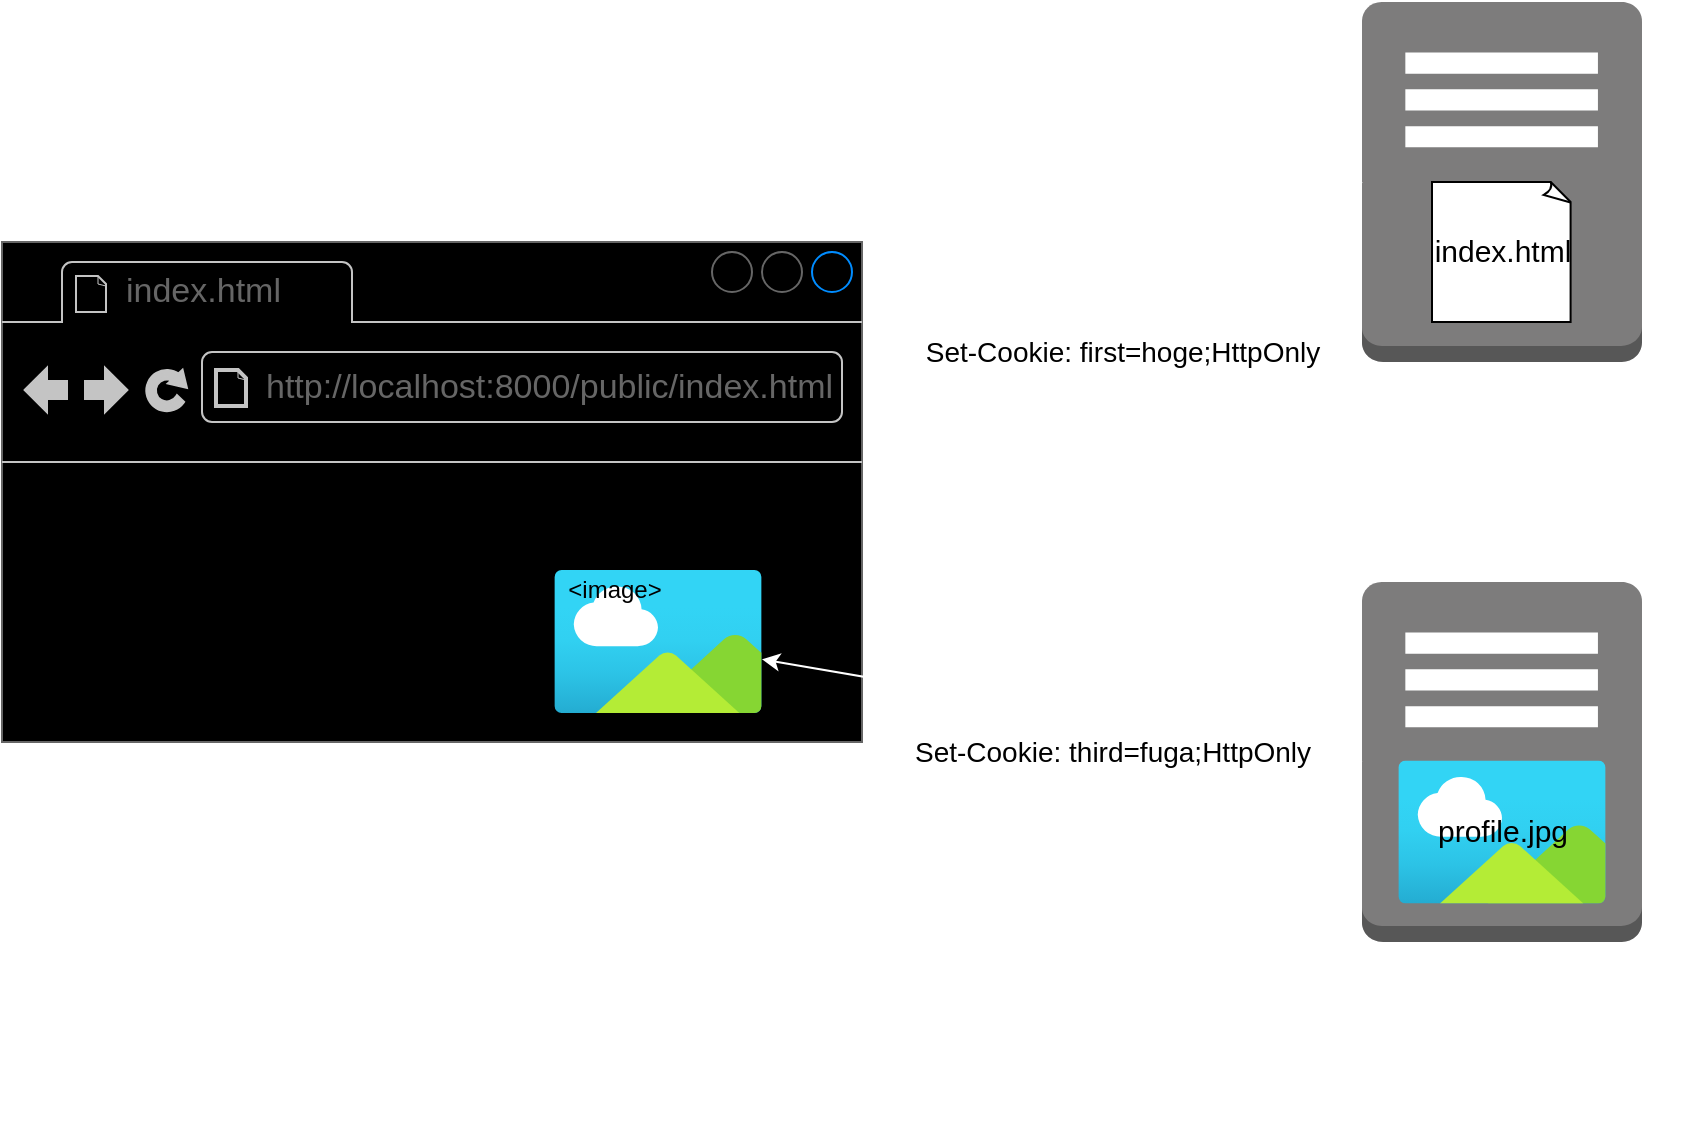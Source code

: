 <mxfile version="13.10.0" type="embed">
    <diagram id="1s1sGe3DWpoH7CNUi8xt" name="ページ1">
        <mxGraphModel dx="616" dy="581" grid="1" gridSize="10" guides="1" tooltips="1" connect="1" arrows="1" fold="1" page="1" pageScale="1" pageWidth="850" pageHeight="1100" math="0" shadow="0">
            <root>
                <mxCell id="0"/>
                <mxCell id="1" parent="0"/>
                <mxCell id="2" value="" style="outlineConnect=0;dashed=0;verticalLabelPosition=bottom;verticalAlign=top;align=center;html=1;shape=mxgraph.aws3.traditional_server;fillColor=#7D7C7C;gradientColor=none;" vertex="1" parent="1">
                    <mxGeometry x="700" y="50" width="140" height="180" as="geometry"/>
                </mxCell>
                <mxCell id="5" value="" style="strokeWidth=1;shadow=0;dashed=0;align=center;html=1;shape=mxgraph.mockup.containers.browserWindow;rSize=0;strokeColor=#666666;strokeColor2=#008cff;strokeColor3=#c4c4c4;mainText=,;recursiveResize=0;fillColor=#000000;" vertex="1" parent="1">
                    <mxGeometry x="20" y="170" width="430" height="250" as="geometry"/>
                </mxCell>
                <mxCell id="6" value="index.html" style="strokeWidth=1;shadow=0;dashed=0;align=center;html=1;shape=mxgraph.mockup.containers.anchor;fontSize=17;fontColor=#666666;align=left;" vertex="1" parent="5">
                    <mxGeometry x="60" y="12" width="110" height="26" as="geometry"/>
                </mxCell>
                <mxCell id="7" value="http://localhost:8000/public/index.html" style="strokeWidth=1;shadow=0;dashed=0;align=center;html=1;shape=mxgraph.mockup.containers.anchor;rSize=0;fontSize=17;fontColor=#666666;align=left;" vertex="1" parent="5">
                    <mxGeometry x="130" y="60" width="250" height="26" as="geometry"/>
                </mxCell>
                <mxCell id="9" value="" style="aspect=fixed;html=1;points=[];align=center;image;fontSize=12;image=img/lib/azure2/general/Image.svg;" vertex="1" parent="5">
                    <mxGeometry x="276" y="164" width="104" height="71.5" as="geometry"/>
                </mxCell>
                <mxCell id="10" value="&amp;lt;image&amp;gt;" style="text;html=1;align=center;verticalAlign=middle;resizable=0;points=[];autosize=1;fontColor=#000000;" vertex="1" parent="5">
                    <mxGeometry x="276" y="164" width="60" height="20" as="geometry"/>
                </mxCell>
                <mxCell id="11" value="ブラウザ" style="text;html=1;align=center;verticalAlign=middle;resizable=0;points=[];autosize=1;fontColor=#FFFFFF;fontSize=22;" vertex="1" parent="1">
                    <mxGeometry x="185" y="420" width="100" height="30" as="geometry"/>
                </mxCell>
                <mxCell id="12" value="" style="outlineConnect=0;dashed=0;verticalLabelPosition=bottom;verticalAlign=top;align=center;html=1;shape=mxgraph.aws3.traditional_server;fillColor=#7D7C7C;gradientColor=none;" vertex="1" parent="1">
                    <mxGeometry x="700" y="340" width="140" height="180" as="geometry"/>
                </mxCell>
                <mxCell id="13" value="" style="whiteSpace=wrap;html=1;shape=mxgraph.basic.document;fontSize=22;fontColor=#FFFFFF;fillColor=#FFFFFF;" vertex="1" parent="1">
                    <mxGeometry x="735" y="140" width="70" height="70" as="geometry"/>
                </mxCell>
                <mxCell id="14" value="&lt;font style=&quot;font-size: 15px&quot;&gt;index.html&lt;/font&gt;" style="text;html=1;align=center;verticalAlign=middle;resizable=0;points=[];autosize=1;fontSize=17;fontColor=#000000;" vertex="1" parent="1">
                    <mxGeometry x="730" y="160" width="80" height="30" as="geometry"/>
                </mxCell>
                <mxCell id="15" value="サーバ&lt;br&gt;(localhost:8000)" style="text;html=1;align=center;verticalAlign=middle;resizable=0;points=[];autosize=1;fontColor=#FFFFFF;fontSize=22;" vertex="1" parent="1">
                    <mxGeometry x="685" y="230" width="170" height="60" as="geometry"/>
                </mxCell>
                <mxCell id="16" value="サーバ&lt;br&gt;（localhost:3000 &lt;br&gt;-&amp;gt; xxx.ngrok.io）" style="text;html=1;align=center;verticalAlign=middle;resizable=0;points=[];autosize=1;fontColor=#FFFFFF;fontSize=22;" vertex="1" parent="1">
                    <mxGeometry x="680" y="530" width="180" height="80" as="geometry"/>
                </mxCell>
                <mxCell id="17" value="" style="endArrow=classic;html=1;fontSize=17;fontColor=#000000;entryX=1.005;entryY=0.576;entryDx=0;entryDy=0;entryPerimeter=0;exitX=0;exitY=0.5;exitDx=0;exitDy=0;exitPerimeter=0;strokeColor=#FFFFFF;" edge="1" parent="1" source="2" target="5">
                    <mxGeometry width="50" height="50" relative="1" as="geometry">
                        <mxPoint x="540" y="150" as="sourcePoint"/>
                        <mxPoint x="560" y="220" as="targetPoint"/>
                    </mxGeometry>
                </mxCell>
                <mxCell id="18" value="" style="endArrow=classic;html=1;fontSize=17;fontColor=#000000;exitX=0;exitY=0.5;exitDx=0;exitDy=0;exitPerimeter=0;strokeColor=#FFFFFF;" edge="1" parent="1" source="12" target="9">
                    <mxGeometry width="50" height="50" relative="1" as="geometry">
                        <mxPoint x="680" y="150" as="sourcePoint"/>
                        <mxPoint x="462.15" y="324" as="targetPoint"/>
                    </mxGeometry>
                </mxCell>
                <mxCell id="19" value="" style="aspect=fixed;html=1;points=[];align=center;image;fontSize=12;image=img/lib/azure2/general/Image.svg;" vertex="1" parent="1">
                    <mxGeometry x="718" y="429.25" width="104" height="71.5" as="geometry"/>
                </mxCell>
                <mxCell id="20" value="&lt;span style=&quot;font-size: 15px&quot;&gt;profile.jpg&lt;br&gt;&lt;/span&gt;" style="text;html=1;align=center;verticalAlign=middle;resizable=0;points=[];autosize=1;fontSize=17;fontColor=#000000;" vertex="1" parent="1">
                    <mxGeometry x="730" y="450" width="80" height="30" as="geometry"/>
                </mxCell>
                <mxCell id="21" value="&lt;font style=&quot;font-size: 14px&quot;&gt;Set-Cookie: first=hoge;HttpOnly&lt;/font&gt;" style="text;html=1;align=center;verticalAlign=middle;resizable=0;points=[];autosize=1;fontSize=17;fontColor=#000000;fillColor=#FFFFFF;" vertex="1" parent="1">
                    <mxGeometry x="475" y="210" width="210" height="30" as="geometry"/>
                </mxCell>
                <mxCell id="22" value="&lt;span style=&quot;font-size: 14px&quot;&gt;Set-Cookie: third=fuga;HttpOnly&lt;/span&gt;" style="text;html=1;align=center;verticalAlign=middle;resizable=0;points=[];autosize=1;fontSize=17;fontColor=#000000;fillColor=#FFFFFF;" vertex="1" parent="1">
                    <mxGeometry x="470" y="410" width="210" height="30" as="geometry"/>
                </mxCell>
            </root>
        </mxGraphModel>
    </diagram>
</mxfile>